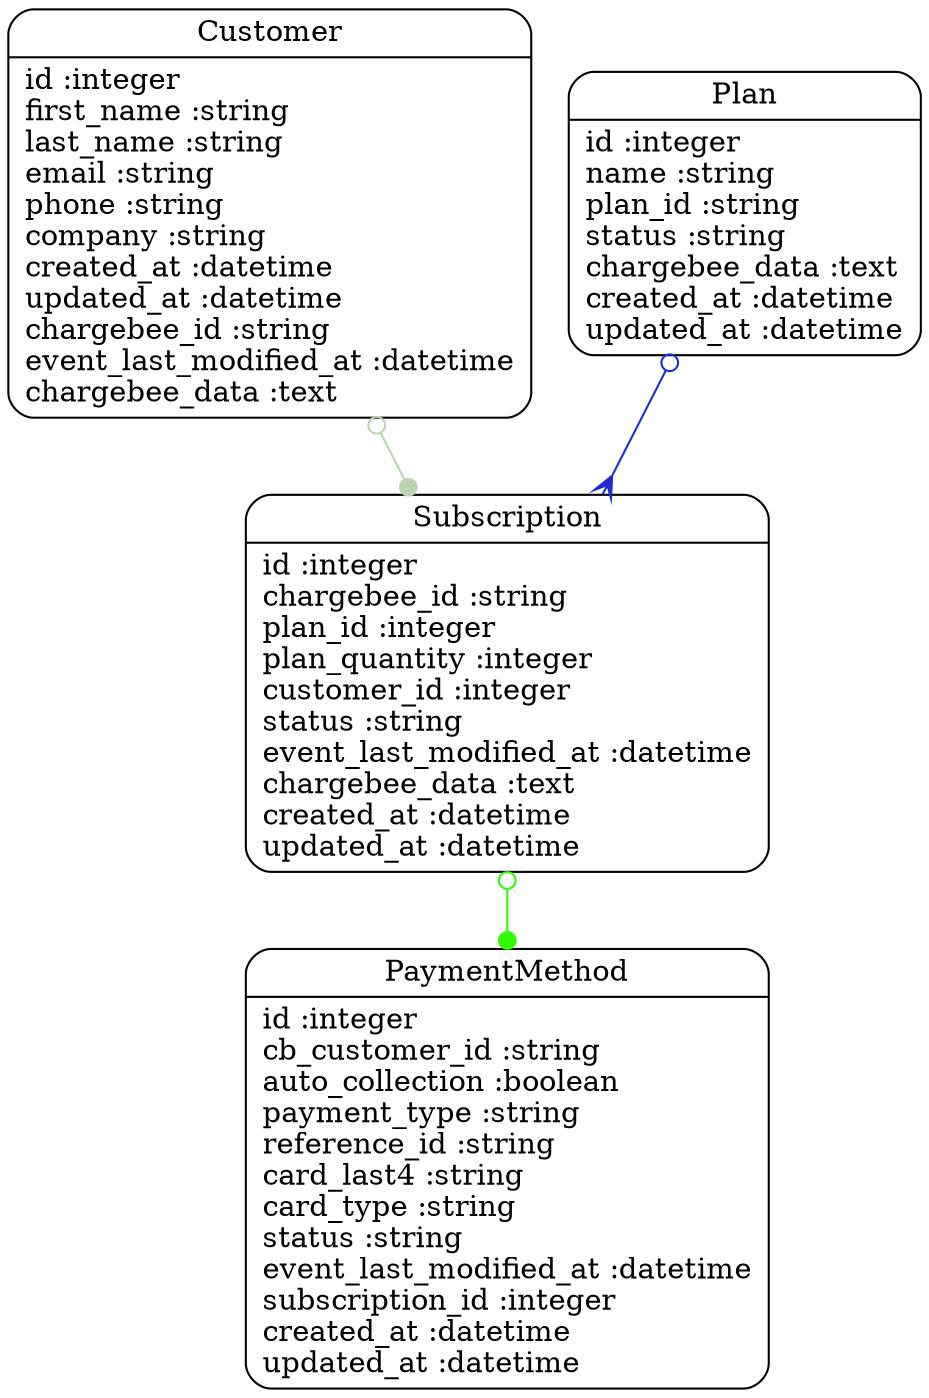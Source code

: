 digraph models_diagram {
	graph[overlap=false, splines=true]
	"Subscription" [shape=Mrecord, label="{Subscription|id :integer\lchargebee_id :string\lplan_id :integer\lplan_quantity :integer\lcustomer_id :integer\lstatus :string\levent_last_modified_at :datetime\lchargebee_data :text\lcreated_at :datetime\lupdated_at :datetime\l}"]
	"Customer" [shape=Mrecord, label="{Customer|id :integer\lfirst_name :string\llast_name :string\lemail :string\lphone :string\lcompany :string\lcreated_at :datetime\lupdated_at :datetime\lchargebee_id :string\levent_last_modified_at :datetime\lchargebee_data :text\l}"]
	"PaymentMethod" [shape=Mrecord, label="{PaymentMethod|id :integer\lcb_customer_id :string\lauto_collection :boolean\lpayment_type :string\lreference_id :string\lcard_last4 :string\lcard_type :string\lstatus :string\levent_last_modified_at :datetime\lsubscription_id :integer\lcreated_at :datetime\lupdated_at :datetime\l}"]
	"Plan" [shape=Mrecord, label="{Plan|id :integer\lname :string\lplan_id :string\lstatus :string\lchargebee_data :text\lcreated_at :datetime\lupdated_at :datetime\l}"]
	"Subscription" -> "PaymentMethod" [arrowtail=odot, arrowhead=dot, dir=both color="#2FFC03"]
	"Customer" -> "Subscription" [arrowtail=odot, arrowhead=dot, dir=both color="#B9D3B3"]
	"Plan" -> "Subscription" [arrowtail=odot, arrowhead=crow, dir=both color="#1C2CD2"]
}
